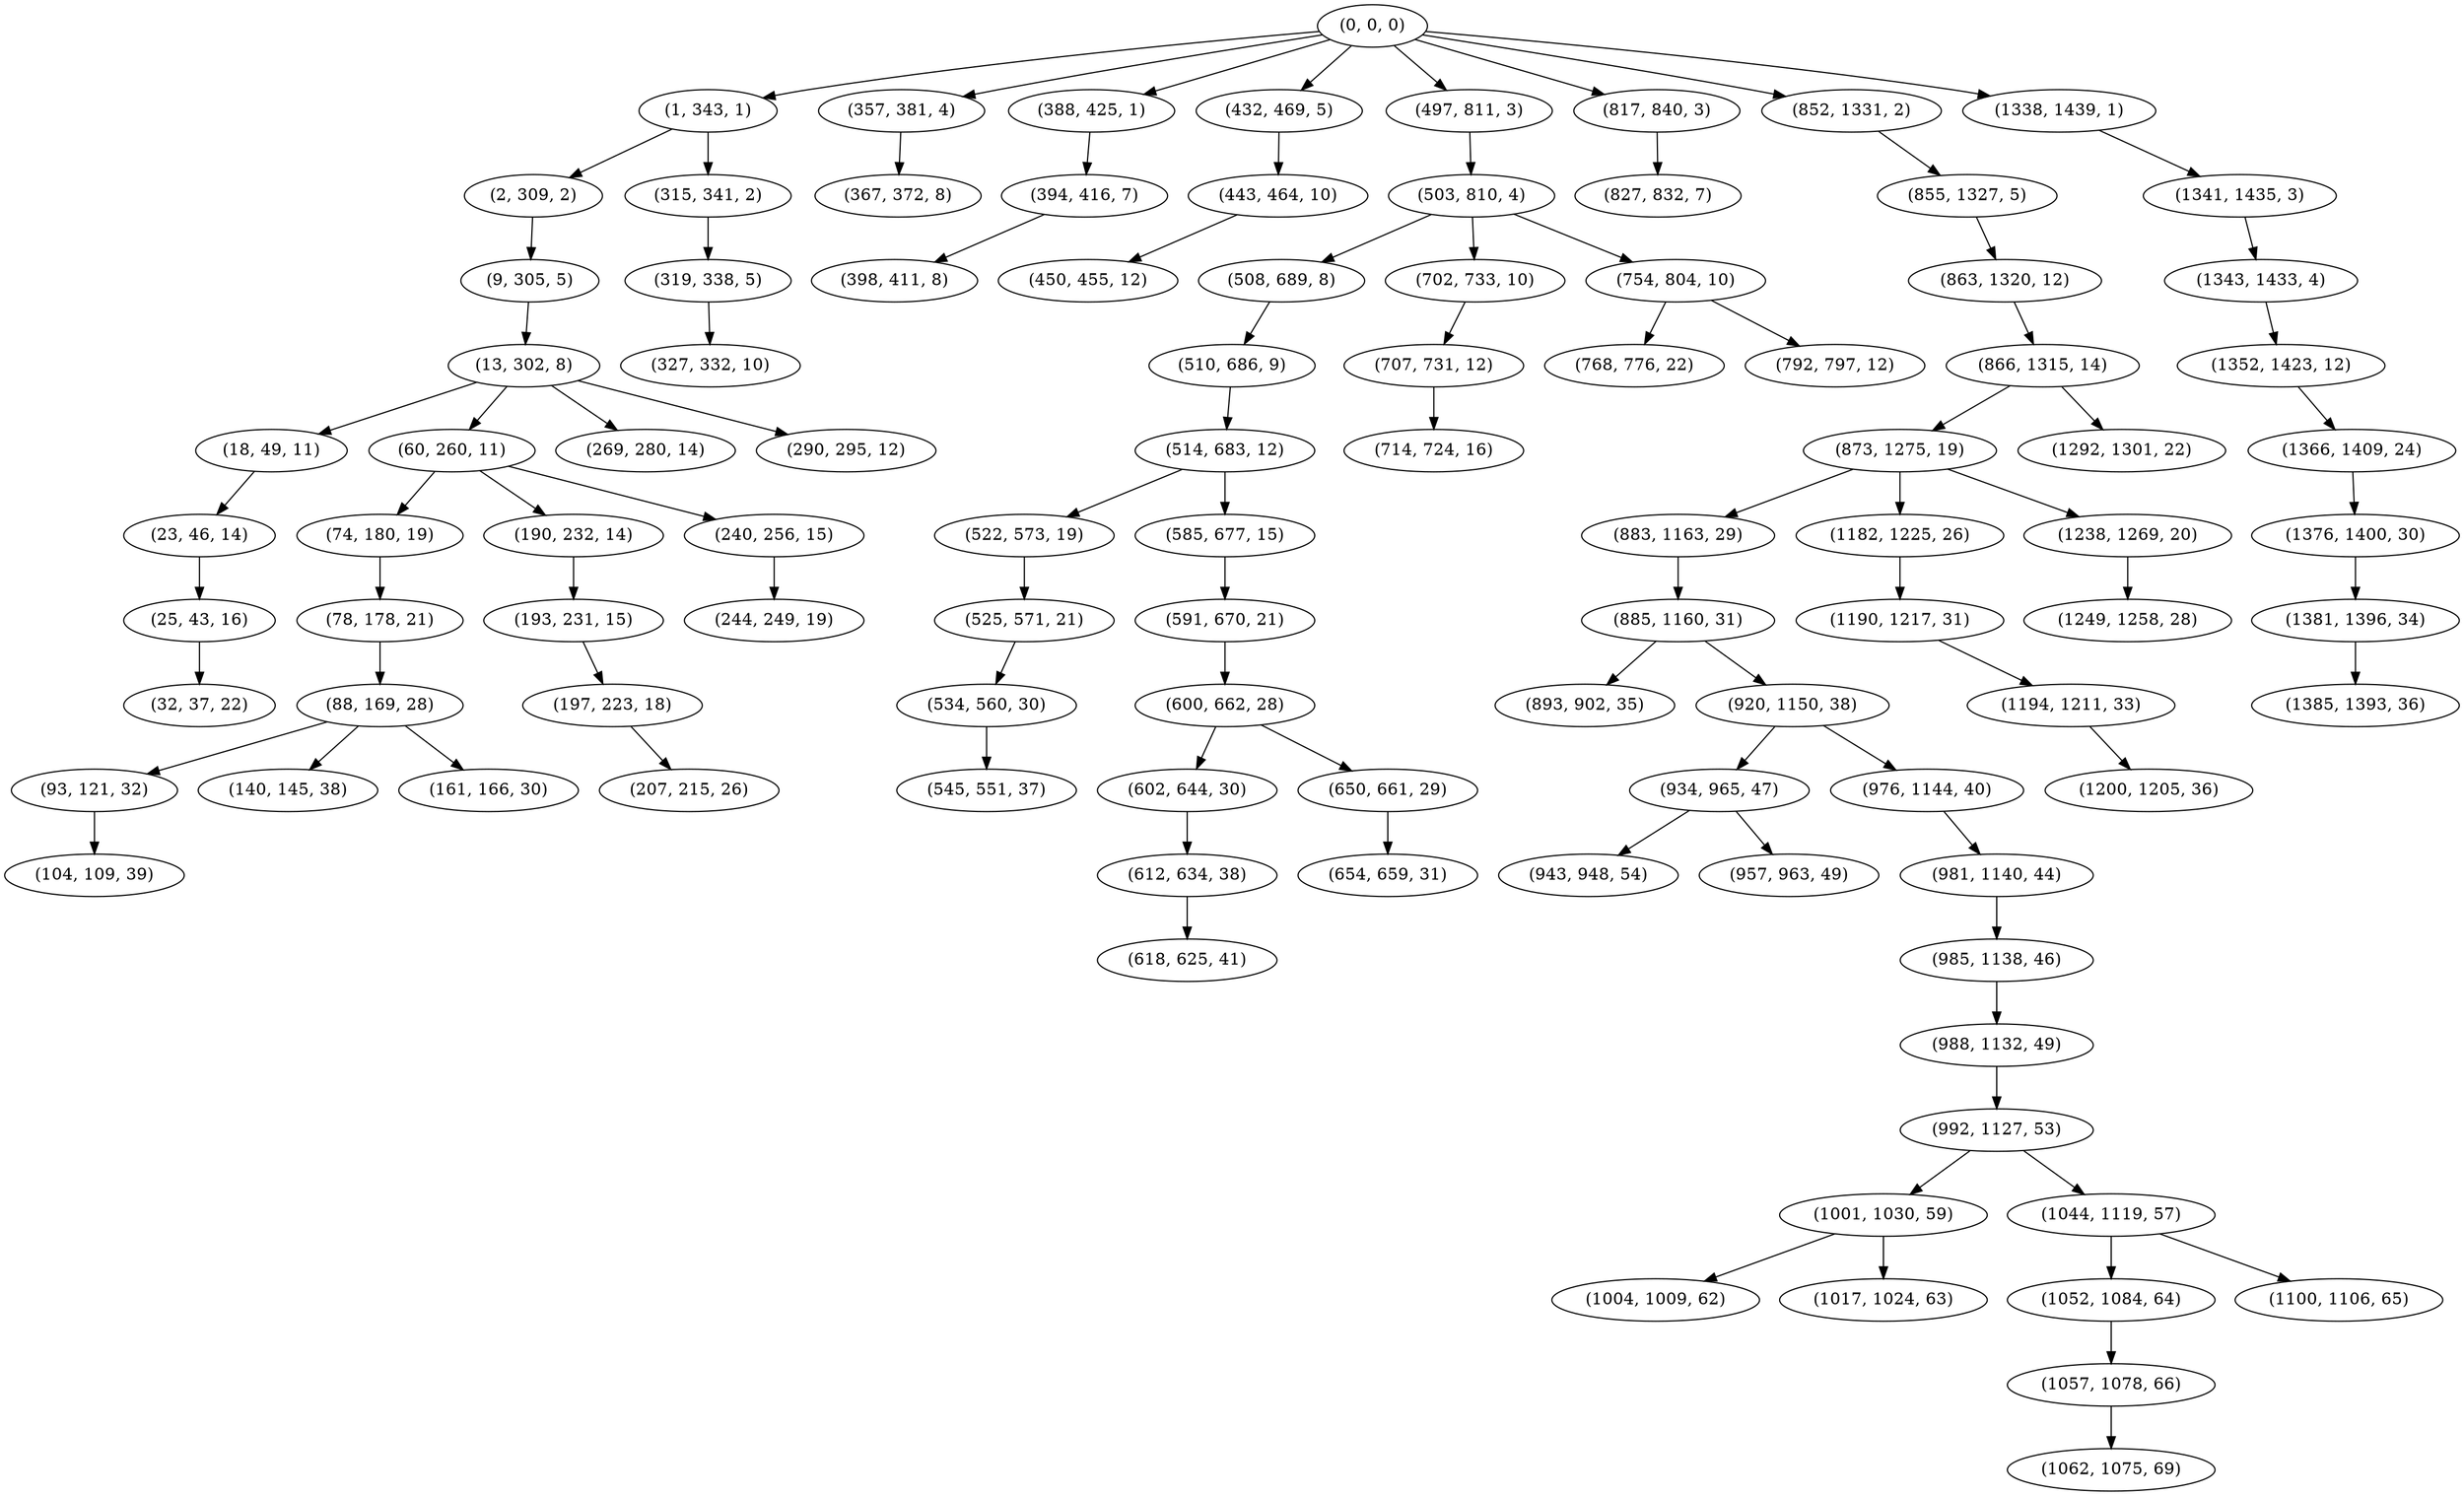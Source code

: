 digraph tree {
    "(0, 0, 0)";
    "(1, 343, 1)";
    "(2, 309, 2)";
    "(9, 305, 5)";
    "(13, 302, 8)";
    "(18, 49, 11)";
    "(23, 46, 14)";
    "(25, 43, 16)";
    "(32, 37, 22)";
    "(60, 260, 11)";
    "(74, 180, 19)";
    "(78, 178, 21)";
    "(88, 169, 28)";
    "(93, 121, 32)";
    "(104, 109, 39)";
    "(140, 145, 38)";
    "(161, 166, 30)";
    "(190, 232, 14)";
    "(193, 231, 15)";
    "(197, 223, 18)";
    "(207, 215, 26)";
    "(240, 256, 15)";
    "(244, 249, 19)";
    "(269, 280, 14)";
    "(290, 295, 12)";
    "(315, 341, 2)";
    "(319, 338, 5)";
    "(327, 332, 10)";
    "(357, 381, 4)";
    "(367, 372, 8)";
    "(388, 425, 1)";
    "(394, 416, 7)";
    "(398, 411, 8)";
    "(432, 469, 5)";
    "(443, 464, 10)";
    "(450, 455, 12)";
    "(497, 811, 3)";
    "(503, 810, 4)";
    "(508, 689, 8)";
    "(510, 686, 9)";
    "(514, 683, 12)";
    "(522, 573, 19)";
    "(525, 571, 21)";
    "(534, 560, 30)";
    "(545, 551, 37)";
    "(585, 677, 15)";
    "(591, 670, 21)";
    "(600, 662, 28)";
    "(602, 644, 30)";
    "(612, 634, 38)";
    "(618, 625, 41)";
    "(650, 661, 29)";
    "(654, 659, 31)";
    "(702, 733, 10)";
    "(707, 731, 12)";
    "(714, 724, 16)";
    "(754, 804, 10)";
    "(768, 776, 22)";
    "(792, 797, 12)";
    "(817, 840, 3)";
    "(827, 832, 7)";
    "(852, 1331, 2)";
    "(855, 1327, 5)";
    "(863, 1320, 12)";
    "(866, 1315, 14)";
    "(873, 1275, 19)";
    "(883, 1163, 29)";
    "(885, 1160, 31)";
    "(893, 902, 35)";
    "(920, 1150, 38)";
    "(934, 965, 47)";
    "(943, 948, 54)";
    "(957, 963, 49)";
    "(976, 1144, 40)";
    "(981, 1140, 44)";
    "(985, 1138, 46)";
    "(988, 1132, 49)";
    "(992, 1127, 53)";
    "(1001, 1030, 59)";
    "(1004, 1009, 62)";
    "(1017, 1024, 63)";
    "(1044, 1119, 57)";
    "(1052, 1084, 64)";
    "(1057, 1078, 66)";
    "(1062, 1075, 69)";
    "(1100, 1106, 65)";
    "(1182, 1225, 26)";
    "(1190, 1217, 31)";
    "(1194, 1211, 33)";
    "(1200, 1205, 36)";
    "(1238, 1269, 20)";
    "(1249, 1258, 28)";
    "(1292, 1301, 22)";
    "(1338, 1439, 1)";
    "(1341, 1435, 3)";
    "(1343, 1433, 4)";
    "(1352, 1423, 12)";
    "(1366, 1409, 24)";
    "(1376, 1400, 30)";
    "(1381, 1396, 34)";
    "(1385, 1393, 36)";
    "(0, 0, 0)" -> "(1, 343, 1)";
    "(0, 0, 0)" -> "(357, 381, 4)";
    "(0, 0, 0)" -> "(388, 425, 1)";
    "(0, 0, 0)" -> "(432, 469, 5)";
    "(0, 0, 0)" -> "(497, 811, 3)";
    "(0, 0, 0)" -> "(817, 840, 3)";
    "(0, 0, 0)" -> "(852, 1331, 2)";
    "(0, 0, 0)" -> "(1338, 1439, 1)";
    "(1, 343, 1)" -> "(2, 309, 2)";
    "(1, 343, 1)" -> "(315, 341, 2)";
    "(2, 309, 2)" -> "(9, 305, 5)";
    "(9, 305, 5)" -> "(13, 302, 8)";
    "(13, 302, 8)" -> "(18, 49, 11)";
    "(13, 302, 8)" -> "(60, 260, 11)";
    "(13, 302, 8)" -> "(269, 280, 14)";
    "(13, 302, 8)" -> "(290, 295, 12)";
    "(18, 49, 11)" -> "(23, 46, 14)";
    "(23, 46, 14)" -> "(25, 43, 16)";
    "(25, 43, 16)" -> "(32, 37, 22)";
    "(60, 260, 11)" -> "(74, 180, 19)";
    "(60, 260, 11)" -> "(190, 232, 14)";
    "(60, 260, 11)" -> "(240, 256, 15)";
    "(74, 180, 19)" -> "(78, 178, 21)";
    "(78, 178, 21)" -> "(88, 169, 28)";
    "(88, 169, 28)" -> "(93, 121, 32)";
    "(88, 169, 28)" -> "(140, 145, 38)";
    "(88, 169, 28)" -> "(161, 166, 30)";
    "(93, 121, 32)" -> "(104, 109, 39)";
    "(190, 232, 14)" -> "(193, 231, 15)";
    "(193, 231, 15)" -> "(197, 223, 18)";
    "(197, 223, 18)" -> "(207, 215, 26)";
    "(240, 256, 15)" -> "(244, 249, 19)";
    "(315, 341, 2)" -> "(319, 338, 5)";
    "(319, 338, 5)" -> "(327, 332, 10)";
    "(357, 381, 4)" -> "(367, 372, 8)";
    "(388, 425, 1)" -> "(394, 416, 7)";
    "(394, 416, 7)" -> "(398, 411, 8)";
    "(432, 469, 5)" -> "(443, 464, 10)";
    "(443, 464, 10)" -> "(450, 455, 12)";
    "(497, 811, 3)" -> "(503, 810, 4)";
    "(503, 810, 4)" -> "(508, 689, 8)";
    "(503, 810, 4)" -> "(702, 733, 10)";
    "(503, 810, 4)" -> "(754, 804, 10)";
    "(508, 689, 8)" -> "(510, 686, 9)";
    "(510, 686, 9)" -> "(514, 683, 12)";
    "(514, 683, 12)" -> "(522, 573, 19)";
    "(514, 683, 12)" -> "(585, 677, 15)";
    "(522, 573, 19)" -> "(525, 571, 21)";
    "(525, 571, 21)" -> "(534, 560, 30)";
    "(534, 560, 30)" -> "(545, 551, 37)";
    "(585, 677, 15)" -> "(591, 670, 21)";
    "(591, 670, 21)" -> "(600, 662, 28)";
    "(600, 662, 28)" -> "(602, 644, 30)";
    "(600, 662, 28)" -> "(650, 661, 29)";
    "(602, 644, 30)" -> "(612, 634, 38)";
    "(612, 634, 38)" -> "(618, 625, 41)";
    "(650, 661, 29)" -> "(654, 659, 31)";
    "(702, 733, 10)" -> "(707, 731, 12)";
    "(707, 731, 12)" -> "(714, 724, 16)";
    "(754, 804, 10)" -> "(768, 776, 22)";
    "(754, 804, 10)" -> "(792, 797, 12)";
    "(817, 840, 3)" -> "(827, 832, 7)";
    "(852, 1331, 2)" -> "(855, 1327, 5)";
    "(855, 1327, 5)" -> "(863, 1320, 12)";
    "(863, 1320, 12)" -> "(866, 1315, 14)";
    "(866, 1315, 14)" -> "(873, 1275, 19)";
    "(866, 1315, 14)" -> "(1292, 1301, 22)";
    "(873, 1275, 19)" -> "(883, 1163, 29)";
    "(873, 1275, 19)" -> "(1182, 1225, 26)";
    "(873, 1275, 19)" -> "(1238, 1269, 20)";
    "(883, 1163, 29)" -> "(885, 1160, 31)";
    "(885, 1160, 31)" -> "(893, 902, 35)";
    "(885, 1160, 31)" -> "(920, 1150, 38)";
    "(920, 1150, 38)" -> "(934, 965, 47)";
    "(920, 1150, 38)" -> "(976, 1144, 40)";
    "(934, 965, 47)" -> "(943, 948, 54)";
    "(934, 965, 47)" -> "(957, 963, 49)";
    "(976, 1144, 40)" -> "(981, 1140, 44)";
    "(981, 1140, 44)" -> "(985, 1138, 46)";
    "(985, 1138, 46)" -> "(988, 1132, 49)";
    "(988, 1132, 49)" -> "(992, 1127, 53)";
    "(992, 1127, 53)" -> "(1001, 1030, 59)";
    "(992, 1127, 53)" -> "(1044, 1119, 57)";
    "(1001, 1030, 59)" -> "(1004, 1009, 62)";
    "(1001, 1030, 59)" -> "(1017, 1024, 63)";
    "(1044, 1119, 57)" -> "(1052, 1084, 64)";
    "(1044, 1119, 57)" -> "(1100, 1106, 65)";
    "(1052, 1084, 64)" -> "(1057, 1078, 66)";
    "(1057, 1078, 66)" -> "(1062, 1075, 69)";
    "(1182, 1225, 26)" -> "(1190, 1217, 31)";
    "(1190, 1217, 31)" -> "(1194, 1211, 33)";
    "(1194, 1211, 33)" -> "(1200, 1205, 36)";
    "(1238, 1269, 20)" -> "(1249, 1258, 28)";
    "(1338, 1439, 1)" -> "(1341, 1435, 3)";
    "(1341, 1435, 3)" -> "(1343, 1433, 4)";
    "(1343, 1433, 4)" -> "(1352, 1423, 12)";
    "(1352, 1423, 12)" -> "(1366, 1409, 24)";
    "(1366, 1409, 24)" -> "(1376, 1400, 30)";
    "(1376, 1400, 30)" -> "(1381, 1396, 34)";
    "(1381, 1396, 34)" -> "(1385, 1393, 36)";
}
